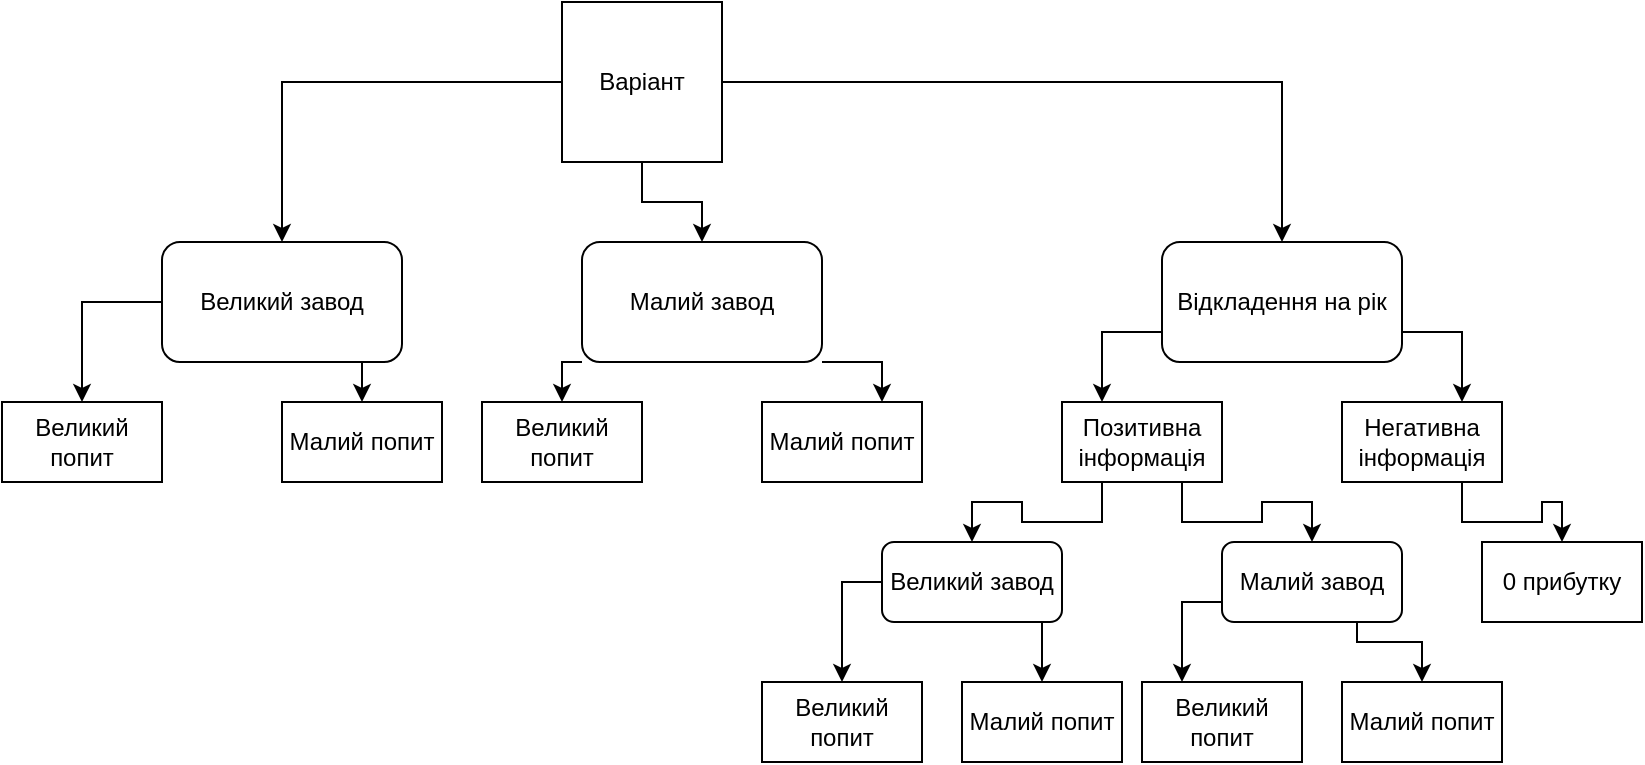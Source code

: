<mxfile version="15.9.1" type="device"><diagram id="f-0MyCcrmp1yYg_Iunqb" name="Page-1"><mxGraphModel dx="946" dy="539" grid="1" gridSize="10" guides="1" tooltips="1" connect="1" arrows="1" fold="1" page="1" pageScale="1" pageWidth="827" pageHeight="1169" math="0" shadow="0"><root><mxCell id="0"/><mxCell id="1" parent="0"/><mxCell id="TfmNXtXUmrN1DOiMf8tE-6" style="edgeStyle=orthogonalEdgeStyle;rounded=0;orthogonalLoop=1;jettySize=auto;html=1;exitX=0;exitY=0.5;exitDx=0;exitDy=0;" edge="1" parent="1" source="TfmNXtXUmrN1DOiMf8tE-1" target="TfmNXtXUmrN1DOiMf8tE-2"><mxGeometry relative="1" as="geometry"/></mxCell><mxCell id="TfmNXtXUmrN1DOiMf8tE-7" style="edgeStyle=orthogonalEdgeStyle;rounded=0;orthogonalLoop=1;jettySize=auto;html=1;exitX=0.5;exitY=1;exitDx=0;exitDy=0;entryX=0.5;entryY=0;entryDx=0;entryDy=0;" edge="1" parent="1" source="TfmNXtXUmrN1DOiMf8tE-1" target="TfmNXtXUmrN1DOiMf8tE-3"><mxGeometry relative="1" as="geometry"/></mxCell><mxCell id="TfmNXtXUmrN1DOiMf8tE-8" style="edgeStyle=orthogonalEdgeStyle;rounded=0;orthogonalLoop=1;jettySize=auto;html=1;exitX=1;exitY=0.5;exitDx=0;exitDy=0;entryX=0.5;entryY=0;entryDx=0;entryDy=0;" edge="1" parent="1" source="TfmNXtXUmrN1DOiMf8tE-1" target="TfmNXtXUmrN1DOiMf8tE-4"><mxGeometry relative="1" as="geometry"/></mxCell><mxCell id="TfmNXtXUmrN1DOiMf8tE-1" value="Варіант" style="whiteSpace=wrap;html=1;aspect=fixed;" vertex="1" parent="1"><mxGeometry x="320" y="40" width="80" height="80" as="geometry"/></mxCell><mxCell id="TfmNXtXUmrN1DOiMf8tE-26" style="edgeStyle=orthogonalEdgeStyle;rounded=0;orthogonalLoop=1;jettySize=auto;html=1;exitX=0;exitY=0.5;exitDx=0;exitDy=0;entryX=0.5;entryY=0;entryDx=0;entryDy=0;" edge="1" parent="1" source="TfmNXtXUmrN1DOiMf8tE-2" target="TfmNXtXUmrN1DOiMf8tE-9"><mxGeometry relative="1" as="geometry"/></mxCell><mxCell id="TfmNXtXUmrN1DOiMf8tE-27" style="edgeStyle=orthogonalEdgeStyle;rounded=0;orthogonalLoop=1;jettySize=auto;html=1;exitX=0.75;exitY=1;exitDx=0;exitDy=0;entryX=0.5;entryY=0;entryDx=0;entryDy=0;" edge="1" parent="1" source="TfmNXtXUmrN1DOiMf8tE-2" target="TfmNXtXUmrN1DOiMf8tE-10"><mxGeometry relative="1" as="geometry"/></mxCell><mxCell id="TfmNXtXUmrN1DOiMf8tE-2" value="Великий завод" style="rounded=1;whiteSpace=wrap;html=1;" vertex="1" parent="1"><mxGeometry x="120" y="160" width="120" height="60" as="geometry"/></mxCell><mxCell id="TfmNXtXUmrN1DOiMf8tE-28" style="edgeStyle=orthogonalEdgeStyle;rounded=0;orthogonalLoop=1;jettySize=auto;html=1;exitX=0;exitY=1;exitDx=0;exitDy=0;entryX=0.5;entryY=0;entryDx=0;entryDy=0;" edge="1" parent="1" source="TfmNXtXUmrN1DOiMf8tE-3" target="TfmNXtXUmrN1DOiMf8tE-11"><mxGeometry relative="1" as="geometry"/></mxCell><mxCell id="TfmNXtXUmrN1DOiMf8tE-30" style="edgeStyle=orthogonalEdgeStyle;rounded=0;orthogonalLoop=1;jettySize=auto;html=1;exitX=1;exitY=1;exitDx=0;exitDy=0;entryX=0.75;entryY=0;entryDx=0;entryDy=0;" edge="1" parent="1" source="TfmNXtXUmrN1DOiMf8tE-3" target="TfmNXtXUmrN1DOiMf8tE-12"><mxGeometry relative="1" as="geometry"/></mxCell><mxCell id="TfmNXtXUmrN1DOiMf8tE-3" value="Малий завод" style="rounded=1;whiteSpace=wrap;html=1;" vertex="1" parent="1"><mxGeometry x="330" y="160" width="120" height="60" as="geometry"/></mxCell><mxCell id="TfmNXtXUmrN1DOiMf8tE-31" style="edgeStyle=orthogonalEdgeStyle;rounded=0;orthogonalLoop=1;jettySize=auto;html=1;exitX=0;exitY=0.75;exitDx=0;exitDy=0;entryX=0.25;entryY=0;entryDx=0;entryDy=0;" edge="1" parent="1" source="TfmNXtXUmrN1DOiMf8tE-4" target="TfmNXtXUmrN1DOiMf8tE-15"><mxGeometry relative="1" as="geometry"/></mxCell><mxCell id="TfmNXtXUmrN1DOiMf8tE-32" style="edgeStyle=orthogonalEdgeStyle;rounded=0;orthogonalLoop=1;jettySize=auto;html=1;exitX=1;exitY=0.75;exitDx=0;exitDy=0;entryX=0.75;entryY=0;entryDx=0;entryDy=0;" edge="1" parent="1" source="TfmNXtXUmrN1DOiMf8tE-4" target="TfmNXtXUmrN1DOiMf8tE-16"><mxGeometry relative="1" as="geometry"/></mxCell><mxCell id="TfmNXtXUmrN1DOiMf8tE-4" value="Відкладення на рік" style="rounded=1;whiteSpace=wrap;html=1;" vertex="1" parent="1"><mxGeometry x="620" y="160" width="120" height="60" as="geometry"/></mxCell><mxCell id="TfmNXtXUmrN1DOiMf8tE-9" value="Великий попит" style="rounded=0;whiteSpace=wrap;html=1;" vertex="1" parent="1"><mxGeometry x="40" y="240" width="80" height="40" as="geometry"/></mxCell><mxCell id="TfmNXtXUmrN1DOiMf8tE-10" value="Малий попит" style="rounded=0;whiteSpace=wrap;html=1;" vertex="1" parent="1"><mxGeometry x="180" y="240" width="80" height="40" as="geometry"/></mxCell><mxCell id="TfmNXtXUmrN1DOiMf8tE-11" value="Великий попит" style="rounded=0;whiteSpace=wrap;html=1;" vertex="1" parent="1"><mxGeometry x="280" y="240" width="80" height="40" as="geometry"/></mxCell><mxCell id="TfmNXtXUmrN1DOiMf8tE-12" value="Малий попит" style="rounded=0;whiteSpace=wrap;html=1;" vertex="1" parent="1"><mxGeometry x="420" y="240" width="80" height="40" as="geometry"/></mxCell><mxCell id="TfmNXtXUmrN1DOiMf8tE-33" style="edgeStyle=orthogonalEdgeStyle;rounded=0;orthogonalLoop=1;jettySize=auto;html=1;exitX=0.25;exitY=1;exitDx=0;exitDy=0;" edge="1" parent="1" source="TfmNXtXUmrN1DOiMf8tE-15" target="TfmNXtXUmrN1DOiMf8tE-19"><mxGeometry relative="1" as="geometry"/></mxCell><mxCell id="TfmNXtXUmrN1DOiMf8tE-34" style="edgeStyle=orthogonalEdgeStyle;rounded=0;orthogonalLoop=1;jettySize=auto;html=1;exitX=0.75;exitY=1;exitDx=0;exitDy=0;entryX=0.5;entryY=0;entryDx=0;entryDy=0;" edge="1" parent="1" source="TfmNXtXUmrN1DOiMf8tE-15" target="TfmNXtXUmrN1DOiMf8tE-20"><mxGeometry relative="1" as="geometry"/></mxCell><mxCell id="TfmNXtXUmrN1DOiMf8tE-15" value="Позитивна інформація" style="rounded=0;whiteSpace=wrap;html=1;" vertex="1" parent="1"><mxGeometry x="570" y="240" width="80" height="40" as="geometry"/></mxCell><mxCell id="TfmNXtXUmrN1DOiMf8tE-35" style="edgeStyle=orthogonalEdgeStyle;rounded=0;orthogonalLoop=1;jettySize=auto;html=1;exitX=0.75;exitY=1;exitDx=0;exitDy=0;entryX=0.5;entryY=0;entryDx=0;entryDy=0;" edge="1" parent="1" source="TfmNXtXUmrN1DOiMf8tE-16" target="TfmNXtXUmrN1DOiMf8tE-21"><mxGeometry relative="1" as="geometry"/></mxCell><mxCell id="TfmNXtXUmrN1DOiMf8tE-16" value="Негативна інформація" style="rounded=0;whiteSpace=wrap;html=1;" vertex="1" parent="1"><mxGeometry x="710" y="240" width="80" height="40" as="geometry"/></mxCell><mxCell id="TfmNXtXUmrN1DOiMf8tE-36" style="edgeStyle=orthogonalEdgeStyle;rounded=0;orthogonalLoop=1;jettySize=auto;html=1;exitX=0;exitY=0.5;exitDx=0;exitDy=0;entryX=0.5;entryY=0;entryDx=0;entryDy=0;" edge="1" parent="1" source="TfmNXtXUmrN1DOiMf8tE-19" target="TfmNXtXUmrN1DOiMf8tE-22"><mxGeometry relative="1" as="geometry"/></mxCell><mxCell id="TfmNXtXUmrN1DOiMf8tE-37" style="edgeStyle=orthogonalEdgeStyle;rounded=0;orthogonalLoop=1;jettySize=auto;html=1;exitX=0.75;exitY=1;exitDx=0;exitDy=0;entryX=0.5;entryY=0;entryDx=0;entryDy=0;" edge="1" parent="1" source="TfmNXtXUmrN1DOiMf8tE-19" target="TfmNXtXUmrN1DOiMf8tE-23"><mxGeometry relative="1" as="geometry"/></mxCell><mxCell id="TfmNXtXUmrN1DOiMf8tE-19" value="Великий завод" style="rounded=1;whiteSpace=wrap;html=1;" vertex="1" parent="1"><mxGeometry x="480" y="310" width="90" height="40" as="geometry"/></mxCell><mxCell id="TfmNXtXUmrN1DOiMf8tE-38" style="edgeStyle=orthogonalEdgeStyle;rounded=0;orthogonalLoop=1;jettySize=auto;html=1;exitX=0;exitY=0.75;exitDx=0;exitDy=0;entryX=0.25;entryY=0;entryDx=0;entryDy=0;" edge="1" parent="1" source="TfmNXtXUmrN1DOiMf8tE-20" target="TfmNXtXUmrN1DOiMf8tE-24"><mxGeometry relative="1" as="geometry"/></mxCell><mxCell id="TfmNXtXUmrN1DOiMf8tE-39" style="edgeStyle=orthogonalEdgeStyle;rounded=0;orthogonalLoop=1;jettySize=auto;html=1;exitX=0.75;exitY=1;exitDx=0;exitDy=0;entryX=0.5;entryY=0;entryDx=0;entryDy=0;" edge="1" parent="1" source="TfmNXtXUmrN1DOiMf8tE-20" target="TfmNXtXUmrN1DOiMf8tE-25"><mxGeometry relative="1" as="geometry"><Array as="points"><mxPoint x="718" y="360"/><mxPoint x="750" y="360"/></Array></mxGeometry></mxCell><mxCell id="TfmNXtXUmrN1DOiMf8tE-20" value="Малий завод" style="rounded=1;whiteSpace=wrap;html=1;" vertex="1" parent="1"><mxGeometry x="650" y="310" width="90" height="40" as="geometry"/></mxCell><mxCell id="TfmNXtXUmrN1DOiMf8tE-21" value="0 прибутку" style="rounded=0;whiteSpace=wrap;html=1;" vertex="1" parent="1"><mxGeometry x="780" y="310" width="80" height="40" as="geometry"/></mxCell><mxCell id="TfmNXtXUmrN1DOiMf8tE-22" value="Великий попит" style="rounded=0;whiteSpace=wrap;html=1;" vertex="1" parent="1"><mxGeometry x="420" y="380" width="80" height="40" as="geometry"/></mxCell><mxCell id="TfmNXtXUmrN1DOiMf8tE-23" value="Малий попит" style="rounded=0;whiteSpace=wrap;html=1;" vertex="1" parent="1"><mxGeometry x="520" y="380" width="80" height="40" as="geometry"/></mxCell><mxCell id="TfmNXtXUmrN1DOiMf8tE-24" value="Великий попит" style="rounded=0;whiteSpace=wrap;html=1;" vertex="1" parent="1"><mxGeometry x="610" y="380" width="80" height="40" as="geometry"/></mxCell><mxCell id="TfmNXtXUmrN1DOiMf8tE-25" value="Малий попит" style="rounded=0;whiteSpace=wrap;html=1;" vertex="1" parent="1"><mxGeometry x="710" y="380" width="80" height="40" as="geometry"/></mxCell></root></mxGraphModel></diagram></mxfile>